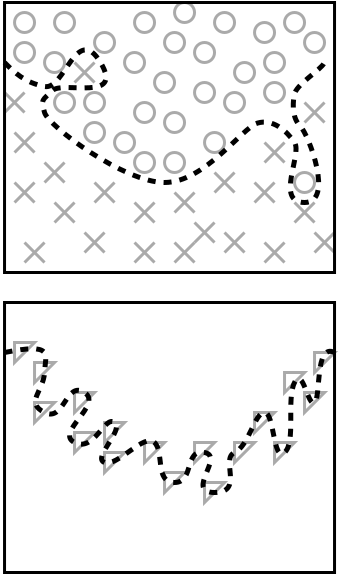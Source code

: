 <?xml version="1.0" encoding="UTF-8"?>
<dia:diagram xmlns:dia="http://www.lysator.liu.se/~alla/dia/">
  <dia:layer name="pontos" visible="true" connectable="true">
    <dia:object type="Standard - Ellipse" version="0" id="O0">
      <dia:attribute name="obj_pos">
        <dia:point val="39.5,8.5"/>
      </dia:attribute>
      <dia:attribute name="obj_bb">
        <dia:rectangle val="39.425,8.425;40.575,9.575"/>
      </dia:attribute>
      <dia:attribute name="elem_corner">
        <dia:point val="39.5,8.5"/>
      </dia:attribute>
      <dia:attribute name="elem_width">
        <dia:real val="1"/>
      </dia:attribute>
      <dia:attribute name="elem_height">
        <dia:real val="1"/>
      </dia:attribute>
      <dia:attribute name="border_width">
        <dia:real val="0.15"/>
      </dia:attribute>
      <dia:attribute name="border_color">
        <dia:color val="#aaaaaaff"/>
      </dia:attribute>
    </dia:object>
    <dia:object type="Standard - Ellipse" version="0" id="O1">
      <dia:attribute name="obj_pos">
        <dia:point val="45,9.5"/>
      </dia:attribute>
      <dia:attribute name="obj_bb">
        <dia:rectangle val="44.925,9.425;46.075,10.575"/>
      </dia:attribute>
      <dia:attribute name="elem_corner">
        <dia:point val="45,9.5"/>
      </dia:attribute>
      <dia:attribute name="elem_width">
        <dia:real val="1"/>
      </dia:attribute>
      <dia:attribute name="elem_height">
        <dia:real val="1"/>
      </dia:attribute>
      <dia:attribute name="border_width">
        <dia:real val="0.15"/>
      </dia:attribute>
      <dia:attribute name="border_color">
        <dia:color val="#aaaaaaff"/>
      </dia:attribute>
    </dia:object>
    <dia:object type="Standard - Ellipse" version="0" id="O2">
      <dia:attribute name="obj_pos">
        <dia:point val="39,10.5"/>
      </dia:attribute>
      <dia:attribute name="obj_bb">
        <dia:rectangle val="38.925,10.425;40.075,11.575"/>
      </dia:attribute>
      <dia:attribute name="elem_corner">
        <dia:point val="39,10.5"/>
      </dia:attribute>
      <dia:attribute name="elem_width">
        <dia:real val="1"/>
      </dia:attribute>
      <dia:attribute name="elem_height">
        <dia:real val="1"/>
      </dia:attribute>
      <dia:attribute name="border_width">
        <dia:real val="0.15"/>
      </dia:attribute>
      <dia:attribute name="border_color">
        <dia:color val="#aaaaaaff"/>
      </dia:attribute>
    </dia:object>
    <dia:object type="Standard - Ellipse" version="0" id="O3">
      <dia:attribute name="obj_pos">
        <dia:point val="37.5,8.5"/>
      </dia:attribute>
      <dia:attribute name="obj_bb">
        <dia:rectangle val="37.425,8.425;38.575,9.575"/>
      </dia:attribute>
      <dia:attribute name="elem_corner">
        <dia:point val="37.5,8.5"/>
      </dia:attribute>
      <dia:attribute name="elem_width">
        <dia:real val="1"/>
      </dia:attribute>
      <dia:attribute name="elem_height">
        <dia:real val="1"/>
      </dia:attribute>
      <dia:attribute name="border_width">
        <dia:real val="0.15"/>
      </dia:attribute>
      <dia:attribute name="border_color">
        <dia:color val="#aaaaaaff"/>
      </dia:attribute>
    </dia:object>
    <dia:object type="Standard - Ellipse" version="0" id="O4">
      <dia:attribute name="obj_pos">
        <dia:point val="44.5,11.5"/>
      </dia:attribute>
      <dia:attribute name="obj_bb">
        <dia:rectangle val="44.425,11.425;45.575,12.575"/>
      </dia:attribute>
      <dia:attribute name="elem_corner">
        <dia:point val="44.5,11.5"/>
      </dia:attribute>
      <dia:attribute name="elem_width">
        <dia:real val="1"/>
      </dia:attribute>
      <dia:attribute name="elem_height">
        <dia:real val="1"/>
      </dia:attribute>
      <dia:attribute name="border_width">
        <dia:real val="0.15"/>
      </dia:attribute>
      <dia:attribute name="border_color">
        <dia:color val="#aaaaaaff"/>
      </dia:attribute>
    </dia:object>
    <dia:object type="Standard - Ellipse" version="0" id="O5">
      <dia:attribute name="obj_pos">
        <dia:point val="42.5,14.5"/>
      </dia:attribute>
      <dia:attribute name="obj_bb">
        <dia:rectangle val="42.425,14.425;43.575,15.575"/>
      </dia:attribute>
      <dia:attribute name="elem_corner">
        <dia:point val="42.5,14.5"/>
      </dia:attribute>
      <dia:attribute name="elem_width">
        <dia:real val="1"/>
      </dia:attribute>
      <dia:attribute name="elem_height">
        <dia:real val="1"/>
      </dia:attribute>
      <dia:attribute name="border_width">
        <dia:real val="0.15"/>
      </dia:attribute>
      <dia:attribute name="border_color">
        <dia:color val="#aaaaaaff"/>
      </dia:attribute>
    </dia:object>
    <dia:object type="Standard - Ellipse" version="0" id="O6">
      <dia:attribute name="obj_pos">
        <dia:point val="41,14"/>
      </dia:attribute>
      <dia:attribute name="obj_bb">
        <dia:rectangle val="40.925,13.925;42.075,15.075"/>
      </dia:attribute>
      <dia:attribute name="elem_corner">
        <dia:point val="41,14"/>
      </dia:attribute>
      <dia:attribute name="elem_width">
        <dia:real val="1"/>
      </dia:attribute>
      <dia:attribute name="elem_height">
        <dia:real val="1"/>
      </dia:attribute>
      <dia:attribute name="border_width">
        <dia:real val="0.15"/>
      </dia:attribute>
      <dia:attribute name="border_color">
        <dia:color val="#aaaaaaff"/>
      </dia:attribute>
    </dia:object>
    <dia:object type="Standard - Ellipse" version="0" id="O7">
      <dia:attribute name="obj_pos">
        <dia:point val="43.5,13"/>
      </dia:attribute>
      <dia:attribute name="obj_bb">
        <dia:rectangle val="43.425,12.925;44.575,14.075"/>
      </dia:attribute>
      <dia:attribute name="elem_corner">
        <dia:point val="43.5,13"/>
      </dia:attribute>
      <dia:attribute name="elem_width">
        <dia:real val="1"/>
      </dia:attribute>
      <dia:attribute name="elem_height">
        <dia:real val="1"/>
      </dia:attribute>
      <dia:attribute name="border_width">
        <dia:real val="0.15"/>
      </dia:attribute>
      <dia:attribute name="border_color">
        <dia:color val="#aaaaaaff"/>
      </dia:attribute>
    </dia:object>
    <dia:object type="Standard - Ellipse" version="0" id="O8">
      <dia:attribute name="obj_pos">
        <dia:point val="41.5,9.5"/>
      </dia:attribute>
      <dia:attribute name="obj_bb">
        <dia:rectangle val="41.425,9.425;42.575,10.575"/>
      </dia:attribute>
      <dia:attribute name="elem_corner">
        <dia:point val="41.5,9.5"/>
      </dia:attribute>
      <dia:attribute name="elem_width">
        <dia:real val="1"/>
      </dia:attribute>
      <dia:attribute name="elem_height">
        <dia:real val="1"/>
      </dia:attribute>
      <dia:attribute name="border_width">
        <dia:real val="0.15"/>
      </dia:attribute>
      <dia:attribute name="border_color">
        <dia:color val="#aaaaaaff"/>
      </dia:attribute>
    </dia:object>
    <dia:object type="Standard - Ellipse" version="0" id="O9">
      <dia:attribute name="obj_pos">
        <dia:point val="39.5,12.5"/>
      </dia:attribute>
      <dia:attribute name="obj_bb">
        <dia:rectangle val="39.425,12.425;40.575,13.575"/>
      </dia:attribute>
      <dia:attribute name="elem_corner">
        <dia:point val="39.5,12.5"/>
      </dia:attribute>
      <dia:attribute name="elem_width">
        <dia:real val="1"/>
      </dia:attribute>
      <dia:attribute name="elem_height">
        <dia:real val="1"/>
      </dia:attribute>
      <dia:attribute name="border_width">
        <dia:real val="0.15"/>
      </dia:attribute>
      <dia:attribute name="border_color">
        <dia:color val="#aaaaaaff"/>
      </dia:attribute>
    </dia:object>
    <dia:object type="Standard - Ellipse" version="0" id="O10">
      <dia:attribute name="obj_pos">
        <dia:point val="37.5,10"/>
      </dia:attribute>
      <dia:attribute name="obj_bb">
        <dia:rectangle val="37.425,9.925;38.575,11.075"/>
      </dia:attribute>
      <dia:attribute name="elem_corner">
        <dia:point val="37.5,10"/>
      </dia:attribute>
      <dia:attribute name="elem_width">
        <dia:real val="1"/>
      </dia:attribute>
      <dia:attribute name="elem_height">
        <dia:real val="1"/>
      </dia:attribute>
      <dia:attribute name="border_width">
        <dia:real val="0.15"/>
      </dia:attribute>
      <dia:attribute name="border_color">
        <dia:color val="#aaaaaaff"/>
      </dia:attribute>
    </dia:object>
    <dia:object type="Standard - Ellipse" version="0" id="O11">
      <dia:attribute name="obj_pos">
        <dia:point val="43,10.5"/>
      </dia:attribute>
      <dia:attribute name="obj_bb">
        <dia:rectangle val="42.925,10.425;44.075,11.575"/>
      </dia:attribute>
      <dia:attribute name="elem_corner">
        <dia:point val="43,10.5"/>
      </dia:attribute>
      <dia:attribute name="elem_width">
        <dia:real val="1"/>
      </dia:attribute>
      <dia:attribute name="elem_height">
        <dia:real val="1"/>
      </dia:attribute>
      <dia:attribute name="border_width">
        <dia:real val="0.15"/>
      </dia:attribute>
      <dia:attribute name="border_color">
        <dia:color val="#aaaaaaff"/>
      </dia:attribute>
    </dia:object>
    <dia:object type="Standard - Ellipse" version="0" id="O12">
      <dia:attribute name="obj_pos">
        <dia:point val="41,12.5"/>
      </dia:attribute>
      <dia:attribute name="obj_bb">
        <dia:rectangle val="40.925,12.425;42.075,13.575"/>
      </dia:attribute>
      <dia:attribute name="elem_corner">
        <dia:point val="41,12.5"/>
      </dia:attribute>
      <dia:attribute name="elem_width">
        <dia:real val="1"/>
      </dia:attribute>
      <dia:attribute name="elem_height">
        <dia:real val="1"/>
      </dia:attribute>
      <dia:attribute name="border_width">
        <dia:real val="0.15"/>
      </dia:attribute>
      <dia:attribute name="border_color">
        <dia:color val="#aaaaaaff"/>
      </dia:attribute>
    </dia:object>
    <dia:object type="Standard - Ellipse" version="0" id="O13">
      <dia:attribute name="obj_pos">
        <dia:point val="45.5,8"/>
      </dia:attribute>
      <dia:attribute name="obj_bb">
        <dia:rectangle val="45.425,7.925;46.575,9.075"/>
      </dia:attribute>
      <dia:attribute name="elem_corner">
        <dia:point val="45.5,8"/>
      </dia:attribute>
      <dia:attribute name="elem_width">
        <dia:real val="1"/>
      </dia:attribute>
      <dia:attribute name="elem_height">
        <dia:real val="1"/>
      </dia:attribute>
      <dia:attribute name="border_width">
        <dia:real val="0.15"/>
      </dia:attribute>
      <dia:attribute name="border_color">
        <dia:color val="#aaaaaaff"/>
      </dia:attribute>
    </dia:object>
    <dia:object type="Standard - Ellipse" version="0" id="O14">
      <dia:attribute name="obj_pos">
        <dia:point val="46.5,10"/>
      </dia:attribute>
      <dia:attribute name="obj_bb">
        <dia:rectangle val="46.425,9.925;47.575,11.075"/>
      </dia:attribute>
      <dia:attribute name="elem_corner">
        <dia:point val="46.5,10"/>
      </dia:attribute>
      <dia:attribute name="elem_width">
        <dia:real val="1"/>
      </dia:attribute>
      <dia:attribute name="elem_height">
        <dia:real val="1"/>
      </dia:attribute>
      <dia:attribute name="border_width">
        <dia:real val="0.15"/>
      </dia:attribute>
      <dia:attribute name="border_color">
        <dia:color val="#aaaaaaff"/>
      </dia:attribute>
    </dia:object>
    <dia:object type="Standard - Ellipse" version="0" id="O15">
      <dia:attribute name="obj_pos">
        <dia:point val="48.5,11"/>
      </dia:attribute>
      <dia:attribute name="obj_bb">
        <dia:rectangle val="48.425,10.925;49.575,12.075"/>
      </dia:attribute>
      <dia:attribute name="elem_corner">
        <dia:point val="48.5,11"/>
      </dia:attribute>
      <dia:attribute name="elem_width">
        <dia:real val="1"/>
      </dia:attribute>
      <dia:attribute name="elem_height">
        <dia:real val="1"/>
      </dia:attribute>
      <dia:attribute name="border_width">
        <dia:real val="0.15"/>
      </dia:attribute>
      <dia:attribute name="border_color">
        <dia:color val="#aaaaaaff"/>
      </dia:attribute>
    </dia:object>
    <dia:object type="Standard - Ellipse" version="0" id="O16">
      <dia:attribute name="obj_pos">
        <dia:point val="46.5,12"/>
      </dia:attribute>
      <dia:attribute name="obj_bb">
        <dia:rectangle val="46.425,11.925;47.575,13.075"/>
      </dia:attribute>
      <dia:attribute name="elem_corner">
        <dia:point val="46.5,12"/>
      </dia:attribute>
      <dia:attribute name="elem_width">
        <dia:real val="1"/>
      </dia:attribute>
      <dia:attribute name="elem_height">
        <dia:real val="1"/>
      </dia:attribute>
      <dia:attribute name="border_width">
        <dia:real val="0.15"/>
      </dia:attribute>
      <dia:attribute name="border_color">
        <dia:color val="#aaaaaaff"/>
      </dia:attribute>
    </dia:object>
    <dia:object type="Standard - Ellipse" version="0" id="O17">
      <dia:attribute name="obj_pos">
        <dia:point val="49.5,9"/>
      </dia:attribute>
      <dia:attribute name="obj_bb">
        <dia:rectangle val="49.425,8.925;50.575,10.075"/>
      </dia:attribute>
      <dia:attribute name="elem_corner">
        <dia:point val="49.5,9"/>
      </dia:attribute>
      <dia:attribute name="elem_width">
        <dia:real val="1"/>
      </dia:attribute>
      <dia:attribute name="elem_height">
        <dia:real val="1"/>
      </dia:attribute>
      <dia:attribute name="border_width">
        <dia:real val="0.15"/>
      </dia:attribute>
      <dia:attribute name="border_color">
        <dia:color val="#aaaaaaff"/>
      </dia:attribute>
    </dia:object>
    <dia:object type="Standard - Ellipse" version="0" id="O18">
      <dia:attribute name="obj_pos">
        <dia:point val="51,8.5"/>
      </dia:attribute>
      <dia:attribute name="obj_bb">
        <dia:rectangle val="50.925,8.425;52.075,9.575"/>
      </dia:attribute>
      <dia:attribute name="elem_corner">
        <dia:point val="51,8.5"/>
      </dia:attribute>
      <dia:attribute name="elem_width">
        <dia:real val="1"/>
      </dia:attribute>
      <dia:attribute name="elem_height">
        <dia:real val="1"/>
      </dia:attribute>
      <dia:attribute name="border_width">
        <dia:real val="0.15"/>
      </dia:attribute>
      <dia:attribute name="border_color">
        <dia:color val="#aaaaaaff"/>
      </dia:attribute>
    </dia:object>
    <dia:object type="Standard - Ellipse" version="0" id="O19">
      <dia:attribute name="obj_pos">
        <dia:point val="43.5,15.5"/>
      </dia:attribute>
      <dia:attribute name="obj_bb">
        <dia:rectangle val="43.425,15.425;44.575,16.575"/>
      </dia:attribute>
      <dia:attribute name="elem_corner">
        <dia:point val="43.5,15.5"/>
      </dia:attribute>
      <dia:attribute name="elem_width">
        <dia:real val="1"/>
      </dia:attribute>
      <dia:attribute name="elem_height">
        <dia:real val="1"/>
      </dia:attribute>
      <dia:attribute name="border_width">
        <dia:real val="0.15"/>
      </dia:attribute>
      <dia:attribute name="border_color">
        <dia:color val="#aaaaaaff"/>
      </dia:attribute>
    </dia:object>
    <dia:object type="Standard - Ellipse" version="0" id="O20">
      <dia:attribute name="obj_pos">
        <dia:point val="52,9.5"/>
      </dia:attribute>
      <dia:attribute name="obj_bb">
        <dia:rectangle val="51.925,9.425;53.075,10.575"/>
      </dia:attribute>
      <dia:attribute name="elem_corner">
        <dia:point val="52,9.5"/>
      </dia:attribute>
      <dia:attribute name="elem_width">
        <dia:real val="1"/>
      </dia:attribute>
      <dia:attribute name="elem_height">
        <dia:real val="1"/>
      </dia:attribute>
      <dia:attribute name="border_width">
        <dia:real val="0.15"/>
      </dia:attribute>
      <dia:attribute name="border_color">
        <dia:color val="#aaaaaaff"/>
      </dia:attribute>
    </dia:object>
    <dia:object type="Standard - Ellipse" version="0" id="O21">
      <dia:attribute name="obj_pos">
        <dia:point val="45,13.5"/>
      </dia:attribute>
      <dia:attribute name="obj_bb">
        <dia:rectangle val="44.925,13.425;46.075,14.575"/>
      </dia:attribute>
      <dia:attribute name="elem_corner">
        <dia:point val="45,13.5"/>
      </dia:attribute>
      <dia:attribute name="elem_width">
        <dia:real val="1"/>
      </dia:attribute>
      <dia:attribute name="elem_height">
        <dia:real val="1"/>
      </dia:attribute>
      <dia:attribute name="border_width">
        <dia:real val="0.15"/>
      </dia:attribute>
      <dia:attribute name="border_color">
        <dia:color val="#aaaaaaff"/>
      </dia:attribute>
    </dia:object>
    <dia:object type="Standard - Ellipse" version="0" id="O22">
      <dia:attribute name="obj_pos">
        <dia:point val="47,14.5"/>
      </dia:attribute>
      <dia:attribute name="obj_bb">
        <dia:rectangle val="46.925,14.425;48.075,15.575"/>
      </dia:attribute>
      <dia:attribute name="elem_corner">
        <dia:point val="47,14.5"/>
      </dia:attribute>
      <dia:attribute name="elem_width">
        <dia:real val="1"/>
      </dia:attribute>
      <dia:attribute name="elem_height">
        <dia:real val="1"/>
      </dia:attribute>
      <dia:attribute name="border_width">
        <dia:real val="0.15"/>
      </dia:attribute>
      <dia:attribute name="border_color">
        <dia:color val="#aaaaaaff"/>
      </dia:attribute>
    </dia:object>
    <dia:object type="Standard - Ellipse" version="0" id="O23">
      <dia:attribute name="obj_pos">
        <dia:point val="45,15.5"/>
      </dia:attribute>
      <dia:attribute name="obj_bb">
        <dia:rectangle val="44.925,15.425;46.075,16.575"/>
      </dia:attribute>
      <dia:attribute name="elem_corner">
        <dia:point val="45,15.5"/>
      </dia:attribute>
      <dia:attribute name="elem_width">
        <dia:real val="1"/>
      </dia:attribute>
      <dia:attribute name="elem_height">
        <dia:real val="1"/>
      </dia:attribute>
      <dia:attribute name="border_width">
        <dia:real val="0.15"/>
      </dia:attribute>
      <dia:attribute name="border_color">
        <dia:color val="#aaaaaaff"/>
      </dia:attribute>
    </dia:object>
    <dia:object type="Standard - Ellipse" version="0" id="O24">
      <dia:attribute name="obj_pos">
        <dia:point val="48,12.5"/>
      </dia:attribute>
      <dia:attribute name="obj_bb">
        <dia:rectangle val="47.925,12.425;49.075,13.575"/>
      </dia:attribute>
      <dia:attribute name="elem_corner">
        <dia:point val="48,12.5"/>
      </dia:attribute>
      <dia:attribute name="elem_width">
        <dia:real val="1"/>
      </dia:attribute>
      <dia:attribute name="elem_height">
        <dia:real val="1"/>
      </dia:attribute>
      <dia:attribute name="border_width">
        <dia:real val="0.15"/>
      </dia:attribute>
      <dia:attribute name="border_color">
        <dia:color val="#aaaaaaff"/>
      </dia:attribute>
    </dia:object>
    <dia:object type="Standard - Ellipse" version="0" id="O25">
      <dia:attribute name="obj_pos">
        <dia:point val="50,10.5"/>
      </dia:attribute>
      <dia:attribute name="obj_bb">
        <dia:rectangle val="49.925,10.425;51.075,11.575"/>
      </dia:attribute>
      <dia:attribute name="elem_corner">
        <dia:point val="50,10.5"/>
      </dia:attribute>
      <dia:attribute name="elem_width">
        <dia:real val="1"/>
      </dia:attribute>
      <dia:attribute name="elem_height">
        <dia:real val="1"/>
      </dia:attribute>
      <dia:attribute name="border_width">
        <dia:real val="0.15"/>
      </dia:attribute>
      <dia:attribute name="border_color">
        <dia:color val="#aaaaaaff"/>
      </dia:attribute>
    </dia:object>
    <dia:object type="Standard - Ellipse" version="0" id="O26">
      <dia:attribute name="obj_pos">
        <dia:point val="50,12"/>
      </dia:attribute>
      <dia:attribute name="obj_bb">
        <dia:rectangle val="49.925,11.925;51.075,13.075"/>
      </dia:attribute>
      <dia:attribute name="elem_corner">
        <dia:point val="50,12"/>
      </dia:attribute>
      <dia:attribute name="elem_width">
        <dia:real val="1"/>
      </dia:attribute>
      <dia:attribute name="elem_height">
        <dia:real val="1"/>
      </dia:attribute>
      <dia:attribute name="border_width">
        <dia:real val="0.15"/>
      </dia:attribute>
      <dia:attribute name="border_color">
        <dia:color val="#aaaaaaff"/>
      </dia:attribute>
    </dia:object>
    <dia:object type="Standard - Ellipse" version="0" id="O27">
      <dia:attribute name="obj_pos">
        <dia:point val="43.5,8.5"/>
      </dia:attribute>
      <dia:attribute name="obj_bb">
        <dia:rectangle val="43.425,8.425;44.575,9.575"/>
      </dia:attribute>
      <dia:attribute name="elem_corner">
        <dia:point val="43.5,8.5"/>
      </dia:attribute>
      <dia:attribute name="elem_width">
        <dia:real val="1"/>
      </dia:attribute>
      <dia:attribute name="elem_height">
        <dia:real val="1"/>
      </dia:attribute>
      <dia:attribute name="border_width">
        <dia:real val="0.15"/>
      </dia:attribute>
      <dia:attribute name="border_color">
        <dia:color val="#aaaaaaff"/>
      </dia:attribute>
    </dia:object>
    <dia:object type="Standard - Ellipse" version="0" id="O28">
      <dia:attribute name="obj_pos">
        <dia:point val="47.5,8.5"/>
      </dia:attribute>
      <dia:attribute name="obj_bb">
        <dia:rectangle val="47.425,8.425;48.575,9.575"/>
      </dia:attribute>
      <dia:attribute name="elem_corner">
        <dia:point val="47.5,8.5"/>
      </dia:attribute>
      <dia:attribute name="elem_width">
        <dia:real val="1"/>
      </dia:attribute>
      <dia:attribute name="elem_height">
        <dia:real val="1"/>
      </dia:attribute>
      <dia:attribute name="border_width">
        <dia:real val="0.15"/>
      </dia:attribute>
      <dia:attribute name="border_color">
        <dia:color val="#aaaaaaff"/>
      </dia:attribute>
    </dia:object>
    <dia:group>
      <dia:attribute name="meta">
        <dia:composite type="dict"/>
      </dia:attribute>
      <dia:attribute name="matrix"/>
      <dia:object type="Standard - Line" version="0" id="O29">
        <dia:attribute name="obj_pos">
          <dia:point val="39,16"/>
        </dia:attribute>
        <dia:attribute name="obj_bb">
          <dia:rectangle val="38.894,15.894;40.106,17.106"/>
        </dia:attribute>
        <dia:attribute name="conn_endpoints">
          <dia:point val="39,16"/>
          <dia:point val="40,17"/>
        </dia:attribute>
        <dia:attribute name="numcp">
          <dia:int val="1"/>
        </dia:attribute>
        <dia:attribute name="line_color">
          <dia:color val="#aaaaaaff"/>
        </dia:attribute>
        <dia:attribute name="line_width">
          <dia:real val="0.15"/>
        </dia:attribute>
      </dia:object>
      <dia:object type="Standard - Line" version="0" id="O30">
        <dia:attribute name="obj_pos">
          <dia:point val="40,16"/>
        </dia:attribute>
        <dia:attribute name="obj_bb">
          <dia:rectangle val="38.894,15.894;40.106,17.106"/>
        </dia:attribute>
        <dia:attribute name="conn_endpoints">
          <dia:point val="40,16"/>
          <dia:point val="39,17"/>
        </dia:attribute>
        <dia:attribute name="numcp">
          <dia:int val="1"/>
        </dia:attribute>
        <dia:attribute name="line_color">
          <dia:color val="#aaaaaaff"/>
        </dia:attribute>
        <dia:attribute name="line_width">
          <dia:real val="0.15"/>
        </dia:attribute>
      </dia:object>
    </dia:group>
    <dia:group>
      <dia:attribute name="meta">
        <dia:composite type="dict"/>
      </dia:attribute>
      <dia:attribute name="matrix"/>
      <dia:object type="Standard - Line" version="0" id="O31">
        <dia:attribute name="obj_pos">
          <dia:point val="41,19.5"/>
        </dia:attribute>
        <dia:attribute name="obj_bb">
          <dia:rectangle val="40.894,19.394;42.106,20.606"/>
        </dia:attribute>
        <dia:attribute name="conn_endpoints">
          <dia:point val="41,19.5"/>
          <dia:point val="42,20.5"/>
        </dia:attribute>
        <dia:attribute name="numcp">
          <dia:int val="1"/>
        </dia:attribute>
        <dia:attribute name="line_color">
          <dia:color val="#aaaaaaff"/>
        </dia:attribute>
        <dia:attribute name="line_width">
          <dia:real val="0.15"/>
        </dia:attribute>
      </dia:object>
      <dia:object type="Standard - Line" version="0" id="O32">
        <dia:attribute name="obj_pos">
          <dia:point val="42,19.5"/>
        </dia:attribute>
        <dia:attribute name="obj_bb">
          <dia:rectangle val="40.894,19.394;42.106,20.606"/>
        </dia:attribute>
        <dia:attribute name="conn_endpoints">
          <dia:point val="42,19.5"/>
          <dia:point val="41,20.5"/>
        </dia:attribute>
        <dia:attribute name="numcp">
          <dia:int val="1"/>
        </dia:attribute>
        <dia:attribute name="line_color">
          <dia:color val="#aaaaaaff"/>
        </dia:attribute>
        <dia:attribute name="line_width">
          <dia:real val="0.15"/>
        </dia:attribute>
      </dia:object>
    </dia:group>
    <dia:group>
      <dia:attribute name="meta">
        <dia:composite type="dict"/>
      </dia:attribute>
      <dia:attribute name="matrix"/>
      <dia:object type="Standard - Line" version="0" id="O33">
        <dia:attribute name="obj_pos">
          <dia:point val="37.5,17"/>
        </dia:attribute>
        <dia:attribute name="obj_bb">
          <dia:rectangle val="37.394,16.894;38.606,18.106"/>
        </dia:attribute>
        <dia:attribute name="conn_endpoints">
          <dia:point val="37.5,17"/>
          <dia:point val="38.5,18"/>
        </dia:attribute>
        <dia:attribute name="numcp">
          <dia:int val="1"/>
        </dia:attribute>
        <dia:attribute name="line_color">
          <dia:color val="#aaaaaaff"/>
        </dia:attribute>
        <dia:attribute name="line_width">
          <dia:real val="0.15"/>
        </dia:attribute>
      </dia:object>
      <dia:object type="Standard - Line" version="0" id="O34">
        <dia:attribute name="obj_pos">
          <dia:point val="38.5,17"/>
        </dia:attribute>
        <dia:attribute name="obj_bb">
          <dia:rectangle val="37.394,16.894;38.606,18.106"/>
        </dia:attribute>
        <dia:attribute name="conn_endpoints">
          <dia:point val="38.5,17"/>
          <dia:point val="37.5,18"/>
        </dia:attribute>
        <dia:attribute name="numcp">
          <dia:int val="1"/>
        </dia:attribute>
        <dia:attribute name="line_color">
          <dia:color val="#aaaaaaff"/>
        </dia:attribute>
        <dia:attribute name="line_width">
          <dia:real val="0.15"/>
        </dia:attribute>
      </dia:object>
    </dia:group>
    <dia:group>
      <dia:attribute name="meta">
        <dia:composite type="dict"/>
      </dia:attribute>
      <dia:attribute name="matrix"/>
      <dia:object type="Standard - Line" version="0" id="O35">
        <dia:attribute name="obj_pos">
          <dia:point val="43.5,18"/>
        </dia:attribute>
        <dia:attribute name="obj_bb">
          <dia:rectangle val="43.394,17.894;44.606,19.106"/>
        </dia:attribute>
        <dia:attribute name="conn_endpoints">
          <dia:point val="43.5,18"/>
          <dia:point val="44.5,19"/>
        </dia:attribute>
        <dia:attribute name="numcp">
          <dia:int val="1"/>
        </dia:attribute>
        <dia:attribute name="line_color">
          <dia:color val="#aaaaaaff"/>
        </dia:attribute>
        <dia:attribute name="line_width">
          <dia:real val="0.15"/>
        </dia:attribute>
      </dia:object>
      <dia:object type="Standard - Line" version="0" id="O36">
        <dia:attribute name="obj_pos">
          <dia:point val="44.5,18"/>
        </dia:attribute>
        <dia:attribute name="obj_bb">
          <dia:rectangle val="43.394,17.894;44.606,19.106"/>
        </dia:attribute>
        <dia:attribute name="conn_endpoints">
          <dia:point val="44.5,18"/>
          <dia:point val="43.5,19"/>
        </dia:attribute>
        <dia:attribute name="numcp">
          <dia:int val="1"/>
        </dia:attribute>
        <dia:attribute name="line_color">
          <dia:color val="#aaaaaaff"/>
        </dia:attribute>
        <dia:attribute name="line_width">
          <dia:real val="0.15"/>
        </dia:attribute>
      </dia:object>
    </dia:group>
    <dia:group>
      <dia:attribute name="meta">
        <dia:composite type="dict"/>
      </dia:attribute>
      <dia:attribute name="matrix"/>
      <dia:object type="Standard - Line" version="0" id="O37">
        <dia:attribute name="obj_pos">
          <dia:point val="52,13"/>
        </dia:attribute>
        <dia:attribute name="obj_bb">
          <dia:rectangle val="51.894,12.894;53.106,14.106"/>
        </dia:attribute>
        <dia:attribute name="conn_endpoints">
          <dia:point val="52,13"/>
          <dia:point val="53,14"/>
        </dia:attribute>
        <dia:attribute name="numcp">
          <dia:int val="1"/>
        </dia:attribute>
        <dia:attribute name="line_color">
          <dia:color val="#aaaaaaff"/>
        </dia:attribute>
        <dia:attribute name="line_width">
          <dia:real val="0.15"/>
        </dia:attribute>
      </dia:object>
      <dia:object type="Standard - Line" version="0" id="O38">
        <dia:attribute name="obj_pos">
          <dia:point val="53,13"/>
        </dia:attribute>
        <dia:attribute name="obj_bb">
          <dia:rectangle val="51.894,12.894;53.106,14.106"/>
        </dia:attribute>
        <dia:attribute name="conn_endpoints">
          <dia:point val="53,13"/>
          <dia:point val="52,14"/>
        </dia:attribute>
        <dia:attribute name="numcp">
          <dia:int val="1"/>
        </dia:attribute>
        <dia:attribute name="line_color">
          <dia:color val="#aaaaaaff"/>
        </dia:attribute>
        <dia:attribute name="line_width">
          <dia:real val="0.15"/>
        </dia:attribute>
      </dia:object>
    </dia:group>
    <dia:group>
      <dia:attribute name="meta">
        <dia:composite type="dict"/>
      </dia:attribute>
      <dia:attribute name="matrix"/>
      <dia:object type="Standard - Line" version="0" id="O39">
        <dia:attribute name="obj_pos">
          <dia:point val="41.5,17"/>
        </dia:attribute>
        <dia:attribute name="obj_bb">
          <dia:rectangle val="41.394,16.894;42.606,18.106"/>
        </dia:attribute>
        <dia:attribute name="conn_endpoints">
          <dia:point val="41.5,17"/>
          <dia:point val="42.5,18"/>
        </dia:attribute>
        <dia:attribute name="numcp">
          <dia:int val="1"/>
        </dia:attribute>
        <dia:attribute name="line_color">
          <dia:color val="#aaaaaaff"/>
        </dia:attribute>
        <dia:attribute name="line_width">
          <dia:real val="0.15"/>
        </dia:attribute>
      </dia:object>
      <dia:object type="Standard - Line" version="0" id="O40">
        <dia:attribute name="obj_pos">
          <dia:point val="42.5,17"/>
        </dia:attribute>
        <dia:attribute name="obj_bb">
          <dia:rectangle val="41.394,16.894;42.606,18.106"/>
        </dia:attribute>
        <dia:attribute name="conn_endpoints">
          <dia:point val="42.5,17"/>
          <dia:point val="41.5,18"/>
        </dia:attribute>
        <dia:attribute name="numcp">
          <dia:int val="1"/>
        </dia:attribute>
        <dia:attribute name="line_color">
          <dia:color val="#aaaaaaff"/>
        </dia:attribute>
        <dia:attribute name="line_width">
          <dia:real val="0.15"/>
        </dia:attribute>
      </dia:object>
    </dia:group>
    <dia:group>
      <dia:attribute name="meta">
        <dia:composite type="dict"/>
      </dia:attribute>
      <dia:attribute name="matrix"/>
      <dia:object type="Standard - Line" version="0" id="O41">
        <dia:attribute name="obj_pos">
          <dia:point val="47.5,16.5"/>
        </dia:attribute>
        <dia:attribute name="obj_bb">
          <dia:rectangle val="47.394,16.394;48.606,17.606"/>
        </dia:attribute>
        <dia:attribute name="conn_endpoints">
          <dia:point val="47.5,16.5"/>
          <dia:point val="48.5,17.5"/>
        </dia:attribute>
        <dia:attribute name="numcp">
          <dia:int val="1"/>
        </dia:attribute>
        <dia:attribute name="line_color">
          <dia:color val="#aaaaaaff"/>
        </dia:attribute>
        <dia:attribute name="line_width">
          <dia:real val="0.15"/>
        </dia:attribute>
      </dia:object>
      <dia:object type="Standard - Line" version="0" id="O42">
        <dia:attribute name="obj_pos">
          <dia:point val="48.5,16.5"/>
        </dia:attribute>
        <dia:attribute name="obj_bb">
          <dia:rectangle val="47.394,16.394;48.606,17.606"/>
        </dia:attribute>
        <dia:attribute name="conn_endpoints">
          <dia:point val="48.5,16.5"/>
          <dia:point val="47.5,17.5"/>
        </dia:attribute>
        <dia:attribute name="numcp">
          <dia:int val="1"/>
        </dia:attribute>
        <dia:attribute name="line_color">
          <dia:color val="#aaaaaaff"/>
        </dia:attribute>
        <dia:attribute name="line_width">
          <dia:real val="0.15"/>
        </dia:attribute>
      </dia:object>
    </dia:group>
    <dia:group>
      <dia:attribute name="meta">
        <dia:composite type="dict"/>
      </dia:attribute>
      <dia:attribute name="matrix"/>
      <dia:object type="Standard - Line" version="0" id="O43">
        <dia:attribute name="obj_pos">
          <dia:point val="49.5,17"/>
        </dia:attribute>
        <dia:attribute name="obj_bb">
          <dia:rectangle val="49.394,16.894;50.606,18.106"/>
        </dia:attribute>
        <dia:attribute name="conn_endpoints">
          <dia:point val="49.5,17"/>
          <dia:point val="50.5,18"/>
        </dia:attribute>
        <dia:attribute name="numcp">
          <dia:int val="1"/>
        </dia:attribute>
        <dia:attribute name="line_color">
          <dia:color val="#aaaaaaff"/>
        </dia:attribute>
        <dia:attribute name="line_width">
          <dia:real val="0.15"/>
        </dia:attribute>
      </dia:object>
      <dia:object type="Standard - Line" version="0" id="O44">
        <dia:attribute name="obj_pos">
          <dia:point val="50.5,17"/>
        </dia:attribute>
        <dia:attribute name="obj_bb">
          <dia:rectangle val="49.394,16.894;50.606,18.106"/>
        </dia:attribute>
        <dia:attribute name="conn_endpoints">
          <dia:point val="50.5,17"/>
          <dia:point val="49.5,18"/>
        </dia:attribute>
        <dia:attribute name="numcp">
          <dia:int val="1"/>
        </dia:attribute>
        <dia:attribute name="line_color">
          <dia:color val="#aaaaaaff"/>
        </dia:attribute>
        <dia:attribute name="line_width">
          <dia:real val="0.15"/>
        </dia:attribute>
      </dia:object>
    </dia:group>
    <dia:group>
      <dia:attribute name="meta">
        <dia:composite type="dict"/>
      </dia:attribute>
      <dia:attribute name="matrix"/>
      <dia:object type="Standard - Line" version="0" id="O45">
        <dia:attribute name="obj_pos">
          <dia:point val="46.5,19"/>
        </dia:attribute>
        <dia:attribute name="obj_bb">
          <dia:rectangle val="46.394,18.894;47.606,20.106"/>
        </dia:attribute>
        <dia:attribute name="conn_endpoints">
          <dia:point val="46.5,19"/>
          <dia:point val="47.5,20"/>
        </dia:attribute>
        <dia:attribute name="numcp">
          <dia:int val="1"/>
        </dia:attribute>
        <dia:attribute name="line_color">
          <dia:color val="#aaaaaaff"/>
        </dia:attribute>
        <dia:attribute name="line_width">
          <dia:real val="0.15"/>
        </dia:attribute>
      </dia:object>
      <dia:object type="Standard - Line" version="0" id="O46">
        <dia:attribute name="obj_pos">
          <dia:point val="47.5,19"/>
        </dia:attribute>
        <dia:attribute name="obj_bb">
          <dia:rectangle val="46.394,18.894;47.606,20.106"/>
        </dia:attribute>
        <dia:attribute name="conn_endpoints">
          <dia:point val="47.5,19"/>
          <dia:point val="46.5,20"/>
        </dia:attribute>
        <dia:attribute name="numcp">
          <dia:int val="1"/>
        </dia:attribute>
        <dia:attribute name="line_color">
          <dia:color val="#aaaaaaff"/>
        </dia:attribute>
        <dia:attribute name="line_width">
          <dia:real val="0.15"/>
        </dia:attribute>
      </dia:object>
    </dia:group>
    <dia:group>
      <dia:attribute name="meta">
        <dia:composite type="dict"/>
      </dia:attribute>
      <dia:attribute name="matrix"/>
      <dia:object type="Standard - Line" version="0" id="O47">
        <dia:attribute name="obj_pos">
          <dia:point val="50,15"/>
        </dia:attribute>
        <dia:attribute name="obj_bb">
          <dia:rectangle val="49.894,14.894;51.106,16.106"/>
        </dia:attribute>
        <dia:attribute name="conn_endpoints">
          <dia:point val="50,15"/>
          <dia:point val="51,16"/>
        </dia:attribute>
        <dia:attribute name="numcp">
          <dia:int val="1"/>
        </dia:attribute>
        <dia:attribute name="line_color">
          <dia:color val="#aaaaaaff"/>
        </dia:attribute>
        <dia:attribute name="line_width">
          <dia:real val="0.15"/>
        </dia:attribute>
      </dia:object>
      <dia:object type="Standard - Line" version="0" id="O48">
        <dia:attribute name="obj_pos">
          <dia:point val="51,15"/>
        </dia:attribute>
        <dia:attribute name="obj_bb">
          <dia:rectangle val="49.894,14.894;51.106,16.106"/>
        </dia:attribute>
        <dia:attribute name="conn_endpoints">
          <dia:point val="51,15"/>
          <dia:point val="50,16"/>
        </dia:attribute>
        <dia:attribute name="numcp">
          <dia:int val="1"/>
        </dia:attribute>
        <dia:attribute name="line_color">
          <dia:color val="#aaaaaaff"/>
        </dia:attribute>
        <dia:attribute name="line_width">
          <dia:real val="0.15"/>
        </dia:attribute>
      </dia:object>
    </dia:group>
    <dia:group>
      <dia:attribute name="meta">
        <dia:composite type="dict"/>
      </dia:attribute>
      <dia:attribute name="matrix"/>
      <dia:object type="Standard - Line" version="0" id="O49">
        <dia:attribute name="obj_pos">
          <dia:point val="51.5,18"/>
        </dia:attribute>
        <dia:attribute name="obj_bb">
          <dia:rectangle val="51.394,17.894;52.606,19.106"/>
        </dia:attribute>
        <dia:attribute name="conn_endpoints">
          <dia:point val="51.5,18"/>
          <dia:point val="52.5,19"/>
        </dia:attribute>
        <dia:attribute name="numcp">
          <dia:int val="1"/>
        </dia:attribute>
        <dia:attribute name="line_color">
          <dia:color val="#aaaaaaff"/>
        </dia:attribute>
        <dia:attribute name="line_width">
          <dia:real val="0.15"/>
        </dia:attribute>
      </dia:object>
      <dia:object type="Standard - Line" version="0" id="O50">
        <dia:attribute name="obj_pos">
          <dia:point val="52.5,18"/>
        </dia:attribute>
        <dia:attribute name="obj_bb">
          <dia:rectangle val="51.394,17.894;52.606,19.106"/>
        </dia:attribute>
        <dia:attribute name="conn_endpoints">
          <dia:point val="52.5,18"/>
          <dia:point val="51.5,19"/>
        </dia:attribute>
        <dia:attribute name="numcp">
          <dia:int val="1"/>
        </dia:attribute>
        <dia:attribute name="line_color">
          <dia:color val="#aaaaaaff"/>
        </dia:attribute>
        <dia:attribute name="line_width">
          <dia:real val="0.15"/>
        </dia:attribute>
      </dia:object>
    </dia:group>
    <dia:group>
      <dia:attribute name="meta">
        <dia:composite type="dict"/>
      </dia:attribute>
      <dia:attribute name="matrix"/>
      <dia:object type="Standard - Line" version="0" id="O51">
        <dia:attribute name="obj_pos">
          <dia:point val="37,12.5"/>
        </dia:attribute>
        <dia:attribute name="obj_bb">
          <dia:rectangle val="36.894,12.394;38.106,13.606"/>
        </dia:attribute>
        <dia:attribute name="conn_endpoints">
          <dia:point val="37,12.5"/>
          <dia:point val="38,13.5"/>
        </dia:attribute>
        <dia:attribute name="numcp">
          <dia:int val="1"/>
        </dia:attribute>
        <dia:attribute name="line_color">
          <dia:color val="#aaaaaaff"/>
        </dia:attribute>
        <dia:attribute name="line_width">
          <dia:real val="0.15"/>
        </dia:attribute>
      </dia:object>
      <dia:object type="Standard - Line" version="0" id="O52">
        <dia:attribute name="obj_pos">
          <dia:point val="38,12.5"/>
        </dia:attribute>
        <dia:attribute name="obj_bb">
          <dia:rectangle val="36.894,12.394;38.106,13.606"/>
        </dia:attribute>
        <dia:attribute name="conn_endpoints">
          <dia:point val="38,12.5"/>
          <dia:point val="37,13.5"/>
        </dia:attribute>
        <dia:attribute name="numcp">
          <dia:int val="1"/>
        </dia:attribute>
        <dia:attribute name="line_color">
          <dia:color val="#aaaaaaff"/>
        </dia:attribute>
        <dia:attribute name="line_width">
          <dia:real val="0.15"/>
        </dia:attribute>
      </dia:object>
    </dia:group>
    <dia:group>
      <dia:attribute name="meta">
        <dia:composite type="dict"/>
      </dia:attribute>
      <dia:attribute name="matrix"/>
      <dia:object type="Standard - Line" version="0" id="O53">
        <dia:attribute name="obj_pos">
          <dia:point val="37.5,14.5"/>
        </dia:attribute>
        <dia:attribute name="obj_bb">
          <dia:rectangle val="37.394,14.394;38.606,15.606"/>
        </dia:attribute>
        <dia:attribute name="conn_endpoints">
          <dia:point val="37.5,14.5"/>
          <dia:point val="38.5,15.5"/>
        </dia:attribute>
        <dia:attribute name="numcp">
          <dia:int val="1"/>
        </dia:attribute>
        <dia:attribute name="line_color">
          <dia:color val="#aaaaaaff"/>
        </dia:attribute>
        <dia:attribute name="line_width">
          <dia:real val="0.15"/>
        </dia:attribute>
      </dia:object>
      <dia:object type="Standard - Line" version="0" id="O54">
        <dia:attribute name="obj_pos">
          <dia:point val="38.5,14.5"/>
        </dia:attribute>
        <dia:attribute name="obj_bb">
          <dia:rectangle val="37.394,14.394;38.606,15.606"/>
        </dia:attribute>
        <dia:attribute name="conn_endpoints">
          <dia:point val="38.5,14.5"/>
          <dia:point val="37.5,15.5"/>
        </dia:attribute>
        <dia:attribute name="numcp">
          <dia:int val="1"/>
        </dia:attribute>
        <dia:attribute name="line_color">
          <dia:color val="#aaaaaaff"/>
        </dia:attribute>
        <dia:attribute name="line_width">
          <dia:real val="0.15"/>
        </dia:attribute>
      </dia:object>
    </dia:group>
    <dia:group>
      <dia:attribute name="meta">
        <dia:composite type="dict"/>
      </dia:attribute>
      <dia:attribute name="matrix"/>
      <dia:object type="Standard - Line" version="0" id="O55">
        <dia:attribute name="obj_pos">
          <dia:point val="39.5,18"/>
        </dia:attribute>
        <dia:attribute name="obj_bb">
          <dia:rectangle val="39.394,17.894;40.606,19.106"/>
        </dia:attribute>
        <dia:attribute name="conn_endpoints">
          <dia:point val="39.5,18"/>
          <dia:point val="40.5,19"/>
        </dia:attribute>
        <dia:attribute name="numcp">
          <dia:int val="1"/>
        </dia:attribute>
        <dia:attribute name="line_color">
          <dia:color val="#aaaaaaff"/>
        </dia:attribute>
        <dia:attribute name="line_width">
          <dia:real val="0.15"/>
        </dia:attribute>
      </dia:object>
      <dia:object type="Standard - Line" version="0" id="O56">
        <dia:attribute name="obj_pos">
          <dia:point val="40.5,18"/>
        </dia:attribute>
        <dia:attribute name="obj_bb">
          <dia:rectangle val="39.394,17.894;40.606,19.106"/>
        </dia:attribute>
        <dia:attribute name="conn_endpoints">
          <dia:point val="40.5,18"/>
          <dia:point val="39.5,19"/>
        </dia:attribute>
        <dia:attribute name="numcp">
          <dia:int val="1"/>
        </dia:attribute>
        <dia:attribute name="line_color">
          <dia:color val="#aaaaaaff"/>
        </dia:attribute>
        <dia:attribute name="line_width">
          <dia:real val="0.15"/>
        </dia:attribute>
      </dia:object>
    </dia:group>
    <dia:group>
      <dia:attribute name="meta">
        <dia:composite type="dict"/>
      </dia:attribute>
      <dia:attribute name="matrix"/>
      <dia:object type="Standard - Line" version="0" id="O57">
        <dia:attribute name="obj_pos">
          <dia:point val="48,19.5"/>
        </dia:attribute>
        <dia:attribute name="obj_bb">
          <dia:rectangle val="47.894,19.394;49.106,20.606"/>
        </dia:attribute>
        <dia:attribute name="conn_endpoints">
          <dia:point val="48,19.5"/>
          <dia:point val="49,20.5"/>
        </dia:attribute>
        <dia:attribute name="numcp">
          <dia:int val="1"/>
        </dia:attribute>
        <dia:attribute name="line_color">
          <dia:color val="#aaaaaaff"/>
        </dia:attribute>
        <dia:attribute name="line_width">
          <dia:real val="0.15"/>
        </dia:attribute>
      </dia:object>
      <dia:object type="Standard - Line" version="0" id="O58">
        <dia:attribute name="obj_pos">
          <dia:point val="49,19.5"/>
        </dia:attribute>
        <dia:attribute name="obj_bb">
          <dia:rectangle val="47.894,19.394;49.106,20.606"/>
        </dia:attribute>
        <dia:attribute name="conn_endpoints">
          <dia:point val="49,19.5"/>
          <dia:point val="48,20.5"/>
        </dia:attribute>
        <dia:attribute name="numcp">
          <dia:int val="1"/>
        </dia:attribute>
        <dia:attribute name="line_color">
          <dia:color val="#aaaaaaff"/>
        </dia:attribute>
        <dia:attribute name="line_width">
          <dia:real val="0.15"/>
        </dia:attribute>
      </dia:object>
    </dia:group>
    <dia:group>
      <dia:attribute name="meta">
        <dia:composite type="dict"/>
      </dia:attribute>
      <dia:attribute name="matrix"/>
      <dia:object type="Standard - Line" version="0" id="O59">
        <dia:attribute name="obj_pos">
          <dia:point val="50,20"/>
        </dia:attribute>
        <dia:attribute name="obj_bb">
          <dia:rectangle val="49.894,19.894;51.106,21.106"/>
        </dia:attribute>
        <dia:attribute name="conn_endpoints">
          <dia:point val="50,20"/>
          <dia:point val="51,21"/>
        </dia:attribute>
        <dia:attribute name="numcp">
          <dia:int val="1"/>
        </dia:attribute>
        <dia:attribute name="line_color">
          <dia:color val="#aaaaaaff"/>
        </dia:attribute>
        <dia:attribute name="line_width">
          <dia:real val="0.15"/>
        </dia:attribute>
      </dia:object>
      <dia:object type="Standard - Line" version="0" id="O60">
        <dia:attribute name="obj_pos">
          <dia:point val="51,20"/>
        </dia:attribute>
        <dia:attribute name="obj_bb">
          <dia:rectangle val="49.894,19.894;51.106,21.106"/>
        </dia:attribute>
        <dia:attribute name="conn_endpoints">
          <dia:point val="51,20"/>
          <dia:point val="50,21"/>
        </dia:attribute>
        <dia:attribute name="numcp">
          <dia:int val="1"/>
        </dia:attribute>
        <dia:attribute name="line_color">
          <dia:color val="#aaaaaaff"/>
        </dia:attribute>
        <dia:attribute name="line_width">
          <dia:real val="0.15"/>
        </dia:attribute>
      </dia:object>
    </dia:group>
    <dia:group>
      <dia:attribute name="meta">
        <dia:composite type="dict"/>
      </dia:attribute>
      <dia:attribute name="matrix"/>
      <dia:object type="Standard - Line" version="0" id="O61">
        <dia:attribute name="obj_pos">
          <dia:point val="45.5,17.5"/>
        </dia:attribute>
        <dia:attribute name="obj_bb">
          <dia:rectangle val="45.394,17.394;46.606,18.606"/>
        </dia:attribute>
        <dia:attribute name="conn_endpoints">
          <dia:point val="45.5,17.5"/>
          <dia:point val="46.5,18.5"/>
        </dia:attribute>
        <dia:attribute name="numcp">
          <dia:int val="1"/>
        </dia:attribute>
        <dia:attribute name="line_color">
          <dia:color val="#aaaaaaff"/>
        </dia:attribute>
        <dia:attribute name="line_width">
          <dia:real val="0.15"/>
        </dia:attribute>
      </dia:object>
      <dia:object type="Standard - Line" version="0" id="O62">
        <dia:attribute name="obj_pos">
          <dia:point val="46.5,17.5"/>
        </dia:attribute>
        <dia:attribute name="obj_bb">
          <dia:rectangle val="45.394,17.394;46.606,18.606"/>
        </dia:attribute>
        <dia:attribute name="conn_endpoints">
          <dia:point val="46.5,17.5"/>
          <dia:point val="45.5,18.5"/>
        </dia:attribute>
        <dia:attribute name="numcp">
          <dia:int val="1"/>
        </dia:attribute>
        <dia:attribute name="line_color">
          <dia:color val="#aaaaaaff"/>
        </dia:attribute>
        <dia:attribute name="line_width">
          <dia:real val="0.15"/>
        </dia:attribute>
      </dia:object>
    </dia:group>
    <dia:group>
      <dia:attribute name="meta">
        <dia:composite type="dict"/>
      </dia:attribute>
      <dia:attribute name="matrix"/>
      <dia:object type="Standard - Line" version="0" id="O63">
        <dia:attribute name="obj_pos">
          <dia:point val="43.5,20"/>
        </dia:attribute>
        <dia:attribute name="obj_bb">
          <dia:rectangle val="43.394,19.894;44.606,21.106"/>
        </dia:attribute>
        <dia:attribute name="conn_endpoints">
          <dia:point val="43.5,20"/>
          <dia:point val="44.5,21"/>
        </dia:attribute>
        <dia:attribute name="numcp">
          <dia:int val="1"/>
        </dia:attribute>
        <dia:attribute name="line_color">
          <dia:color val="#aaaaaaff"/>
        </dia:attribute>
        <dia:attribute name="line_width">
          <dia:real val="0.15"/>
        </dia:attribute>
      </dia:object>
      <dia:object type="Standard - Line" version="0" id="O64">
        <dia:attribute name="obj_pos">
          <dia:point val="44.5,20"/>
        </dia:attribute>
        <dia:attribute name="obj_bb">
          <dia:rectangle val="43.394,19.894;44.606,21.106"/>
        </dia:attribute>
        <dia:attribute name="conn_endpoints">
          <dia:point val="44.5,20"/>
          <dia:point val="43.5,21"/>
        </dia:attribute>
        <dia:attribute name="numcp">
          <dia:int val="1"/>
        </dia:attribute>
        <dia:attribute name="line_color">
          <dia:color val="#aaaaaaff"/>
        </dia:attribute>
        <dia:attribute name="line_width">
          <dia:real val="0.15"/>
        </dia:attribute>
      </dia:object>
    </dia:group>
    <dia:group>
      <dia:attribute name="meta">
        <dia:composite type="dict"/>
      </dia:attribute>
      <dia:attribute name="matrix"/>
      <dia:object type="Standard - Line" version="0" id="O65">
        <dia:attribute name="obj_pos">
          <dia:point val="38,20"/>
        </dia:attribute>
        <dia:attribute name="obj_bb">
          <dia:rectangle val="37.894,19.894;39.106,21.106"/>
        </dia:attribute>
        <dia:attribute name="conn_endpoints">
          <dia:point val="38,20"/>
          <dia:point val="39,21"/>
        </dia:attribute>
        <dia:attribute name="numcp">
          <dia:int val="1"/>
        </dia:attribute>
        <dia:attribute name="line_color">
          <dia:color val="#aaaaaaff"/>
        </dia:attribute>
        <dia:attribute name="line_width">
          <dia:real val="0.15"/>
        </dia:attribute>
      </dia:object>
      <dia:object type="Standard - Line" version="0" id="O66">
        <dia:attribute name="obj_pos">
          <dia:point val="39,20"/>
        </dia:attribute>
        <dia:attribute name="obj_bb">
          <dia:rectangle val="37.894,19.894;39.106,21.106"/>
        </dia:attribute>
        <dia:attribute name="conn_endpoints">
          <dia:point val="39,20"/>
          <dia:point val="38,21"/>
        </dia:attribute>
        <dia:attribute name="numcp">
          <dia:int val="1"/>
        </dia:attribute>
        <dia:attribute name="line_color">
          <dia:color val="#aaaaaaff"/>
        </dia:attribute>
        <dia:attribute name="line_width">
          <dia:real val="0.15"/>
        </dia:attribute>
      </dia:object>
    </dia:group>
    <dia:group>
      <dia:attribute name="meta">
        <dia:composite type="dict"/>
      </dia:attribute>
      <dia:attribute name="matrix"/>
      <dia:object type="Standard - Line" version="0" id="O67">
        <dia:attribute name="obj_pos">
          <dia:point val="52.5,19.5"/>
        </dia:attribute>
        <dia:attribute name="obj_bb">
          <dia:rectangle val="52.394,19.394;53.606,20.606"/>
        </dia:attribute>
        <dia:attribute name="conn_endpoints">
          <dia:point val="52.5,19.5"/>
          <dia:point val="53.5,20.5"/>
        </dia:attribute>
        <dia:attribute name="numcp">
          <dia:int val="1"/>
        </dia:attribute>
        <dia:attribute name="line_color">
          <dia:color val="#aaaaaaff"/>
        </dia:attribute>
        <dia:attribute name="line_width">
          <dia:real val="0.15"/>
        </dia:attribute>
      </dia:object>
      <dia:object type="Standard - Line" version="0" id="O68">
        <dia:attribute name="obj_pos">
          <dia:point val="53.5,19.5"/>
        </dia:attribute>
        <dia:attribute name="obj_bb">
          <dia:rectangle val="52.394,19.394;53.606,20.606"/>
        </dia:attribute>
        <dia:attribute name="conn_endpoints">
          <dia:point val="53.5,19.5"/>
          <dia:point val="52.5,20.5"/>
        </dia:attribute>
        <dia:attribute name="numcp">
          <dia:int val="1"/>
        </dia:attribute>
        <dia:attribute name="line_color">
          <dia:color val="#aaaaaaff"/>
        </dia:attribute>
        <dia:attribute name="line_width">
          <dia:real val="0.15"/>
        </dia:attribute>
      </dia:object>
    </dia:group>
    <dia:group>
      <dia:attribute name="meta">
        <dia:composite type="dict"/>
      </dia:attribute>
      <dia:attribute name="matrix"/>
      <dia:object type="Standard - Line" version="0" id="O69">
        <dia:attribute name="obj_pos">
          <dia:point val="40.5,11"/>
        </dia:attribute>
        <dia:attribute name="obj_bb">
          <dia:rectangle val="40.394,10.894;41.606,12.106"/>
        </dia:attribute>
        <dia:attribute name="conn_endpoints">
          <dia:point val="40.5,11"/>
          <dia:point val="41.5,12"/>
        </dia:attribute>
        <dia:attribute name="numcp">
          <dia:int val="1"/>
        </dia:attribute>
        <dia:attribute name="line_color">
          <dia:color val="#aaaaaaff"/>
        </dia:attribute>
        <dia:attribute name="line_width">
          <dia:real val="0.15"/>
        </dia:attribute>
      </dia:object>
      <dia:object type="Standard - Line" version="0" id="O70">
        <dia:attribute name="obj_pos">
          <dia:point val="41.5,11"/>
        </dia:attribute>
        <dia:attribute name="obj_bb">
          <dia:rectangle val="40.394,10.894;41.606,12.106"/>
        </dia:attribute>
        <dia:attribute name="conn_endpoints">
          <dia:point val="41.5,11"/>
          <dia:point val="40.5,12"/>
        </dia:attribute>
        <dia:attribute name="numcp">
          <dia:int val="1"/>
        </dia:attribute>
        <dia:attribute name="line_color">
          <dia:color val="#aaaaaaff"/>
        </dia:attribute>
        <dia:attribute name="line_width">
          <dia:real val="0.15"/>
        </dia:attribute>
      </dia:object>
    </dia:group>
    <dia:object type="Standard - Ellipse" version="0" id="O71">
      <dia:attribute name="obj_pos">
        <dia:point val="51.5,16.5"/>
      </dia:attribute>
      <dia:attribute name="obj_bb">
        <dia:rectangle val="51.425,16.425;52.575,17.575"/>
      </dia:attribute>
      <dia:attribute name="elem_corner">
        <dia:point val="51.5,16.5"/>
      </dia:attribute>
      <dia:attribute name="elem_width">
        <dia:real val="1"/>
      </dia:attribute>
      <dia:attribute name="elem_height">
        <dia:real val="1"/>
      </dia:attribute>
      <dia:attribute name="border_width">
        <dia:real val="0.15"/>
      </dia:attribute>
      <dia:attribute name="border_color">
        <dia:color val="#aaaaaaff"/>
      </dia:attribute>
    </dia:object>
    <dia:group>
      <dia:attribute name="meta">
        <dia:composite type="dict"/>
      </dia:attribute>
      <dia:attribute name="matrix"/>
      <dia:object type="Standard - Line" version="0" id="O72">
        <dia:attribute name="obj_pos">
          <dia:point val="45.5,20"/>
        </dia:attribute>
        <dia:attribute name="obj_bb">
          <dia:rectangle val="45.394,19.894;46.606,21.106"/>
        </dia:attribute>
        <dia:attribute name="conn_endpoints">
          <dia:point val="45.5,20"/>
          <dia:point val="46.5,21"/>
        </dia:attribute>
        <dia:attribute name="numcp">
          <dia:int val="1"/>
        </dia:attribute>
        <dia:attribute name="line_color">
          <dia:color val="#aaaaaaff"/>
        </dia:attribute>
        <dia:attribute name="line_width">
          <dia:real val="0.15"/>
        </dia:attribute>
      </dia:object>
      <dia:object type="Standard - Line" version="0" id="O73">
        <dia:attribute name="obj_pos">
          <dia:point val="46.5,20"/>
        </dia:attribute>
        <dia:attribute name="obj_bb">
          <dia:rectangle val="45.394,19.894;46.606,21.106"/>
        </dia:attribute>
        <dia:attribute name="conn_endpoints">
          <dia:point val="46.5,20"/>
          <dia:point val="45.5,21"/>
        </dia:attribute>
        <dia:attribute name="numcp">
          <dia:int val="1"/>
        </dia:attribute>
        <dia:attribute name="line_color">
          <dia:color val="#aaaaaaff"/>
        </dia:attribute>
        <dia:attribute name="line_width">
          <dia:real val="0.15"/>
        </dia:attribute>
      </dia:object>
    </dia:group>
    <dia:object type="Standard - Polygon" version="0" id="O74">
      <dia:attribute name="obj_pos">
        <dia:point val="37.5,25"/>
      </dia:attribute>
      <dia:attribute name="obj_bb">
        <dia:rectangle val="37.425,24.925;38.681,26.181"/>
      </dia:attribute>
      <dia:attribute name="poly_points">
        <dia:point val="37.5,25"/>
        <dia:point val="38.5,25"/>
        <dia:point val="37.5,26"/>
      </dia:attribute>
      <dia:attribute name="line_color">
        <dia:color val="#aaaaaaff"/>
      </dia:attribute>
      <dia:attribute name="line_width">
        <dia:real val="0.15"/>
      </dia:attribute>
      <dia:attribute name="show_background">
        <dia:boolean val="true"/>
      </dia:attribute>
    </dia:object>
    <dia:object type="Standard - Polygon" version="0" id="O75">
      <dia:attribute name="obj_pos">
        <dia:point val="38.5,26"/>
      </dia:attribute>
      <dia:attribute name="obj_bb">
        <dia:rectangle val="38.425,25.925;39.681,27.181"/>
      </dia:attribute>
      <dia:attribute name="poly_points">
        <dia:point val="38.5,26"/>
        <dia:point val="39.5,26"/>
        <dia:point val="38.5,27"/>
      </dia:attribute>
      <dia:attribute name="line_color">
        <dia:color val="#aaaaaaff"/>
      </dia:attribute>
      <dia:attribute name="line_width">
        <dia:real val="0.15"/>
      </dia:attribute>
      <dia:attribute name="show_background">
        <dia:boolean val="true"/>
      </dia:attribute>
    </dia:object>
    <dia:object type="Standard - Polygon" version="0" id="O76">
      <dia:attribute name="obj_pos">
        <dia:point val="40.5,27.5"/>
      </dia:attribute>
      <dia:attribute name="obj_bb">
        <dia:rectangle val="40.425,27.425;41.681,28.681"/>
      </dia:attribute>
      <dia:attribute name="poly_points">
        <dia:point val="40.5,27.5"/>
        <dia:point val="41.5,27.5"/>
        <dia:point val="40.5,28.5"/>
      </dia:attribute>
      <dia:attribute name="line_color">
        <dia:color val="#aaaaaaff"/>
      </dia:attribute>
      <dia:attribute name="line_width">
        <dia:real val="0.15"/>
      </dia:attribute>
      <dia:attribute name="show_background">
        <dia:boolean val="true"/>
      </dia:attribute>
    </dia:object>
    <dia:object type="Standard - Polygon" version="0" id="O77">
      <dia:attribute name="obj_pos">
        <dia:point val="38.5,28"/>
      </dia:attribute>
      <dia:attribute name="obj_bb">
        <dia:rectangle val="38.425,27.925;39.681,29.181"/>
      </dia:attribute>
      <dia:attribute name="poly_points">
        <dia:point val="38.5,28"/>
        <dia:point val="39.5,28"/>
        <dia:point val="38.5,29"/>
      </dia:attribute>
      <dia:attribute name="line_color">
        <dia:color val="#aaaaaaff"/>
      </dia:attribute>
      <dia:attribute name="line_width">
        <dia:real val="0.15"/>
      </dia:attribute>
      <dia:attribute name="show_background">
        <dia:boolean val="true"/>
      </dia:attribute>
    </dia:object>
    <dia:object type="Standard - Polygon" version="0" id="O78">
      <dia:attribute name="obj_pos">
        <dia:point val="40.5,29.5"/>
      </dia:attribute>
      <dia:attribute name="obj_bb">
        <dia:rectangle val="40.425,29.425;41.681,30.681"/>
      </dia:attribute>
      <dia:attribute name="poly_points">
        <dia:point val="40.5,29.5"/>
        <dia:point val="41.5,29.5"/>
        <dia:point val="40.5,30.5"/>
      </dia:attribute>
      <dia:attribute name="line_color">
        <dia:color val="#aaaaaaff"/>
      </dia:attribute>
      <dia:attribute name="line_width">
        <dia:real val="0.15"/>
      </dia:attribute>
      <dia:attribute name="show_background">
        <dia:boolean val="true"/>
      </dia:attribute>
    </dia:object>
    <dia:object type="Standard - Polygon" version="0" id="O79">
      <dia:attribute name="obj_pos">
        <dia:point val="42,29"/>
      </dia:attribute>
      <dia:attribute name="obj_bb">
        <dia:rectangle val="41.925,28.925;43.181,30.181"/>
      </dia:attribute>
      <dia:attribute name="poly_points">
        <dia:point val="42,29"/>
        <dia:point val="43,29"/>
        <dia:point val="42,30"/>
      </dia:attribute>
      <dia:attribute name="line_color">
        <dia:color val="#aaaaaaff"/>
      </dia:attribute>
      <dia:attribute name="line_width">
        <dia:real val="0.15"/>
      </dia:attribute>
      <dia:attribute name="show_background">
        <dia:boolean val="true"/>
      </dia:attribute>
    </dia:object>
    <dia:object type="Standard - Polygon" version="0" id="O80">
      <dia:attribute name="obj_pos">
        <dia:point val="42,30.5"/>
      </dia:attribute>
      <dia:attribute name="obj_bb">
        <dia:rectangle val="41.925,30.425;43.181,31.681"/>
      </dia:attribute>
      <dia:attribute name="poly_points">
        <dia:point val="42,30.5"/>
        <dia:point val="43,30.5"/>
        <dia:point val="42,31.5"/>
      </dia:attribute>
      <dia:attribute name="line_color">
        <dia:color val="#aaaaaaff"/>
      </dia:attribute>
      <dia:attribute name="line_width">
        <dia:real val="0.15"/>
      </dia:attribute>
      <dia:attribute name="show_background">
        <dia:boolean val="true"/>
      </dia:attribute>
    </dia:object>
    <dia:object type="Standard - Polygon" version="0" id="O81">
      <dia:attribute name="obj_pos">
        <dia:point val="44,30"/>
      </dia:attribute>
      <dia:attribute name="obj_bb">
        <dia:rectangle val="43.925,29.925;45.181,31.181"/>
      </dia:attribute>
      <dia:attribute name="poly_points">
        <dia:point val="44,30"/>
        <dia:point val="45,30"/>
        <dia:point val="44,31"/>
      </dia:attribute>
      <dia:attribute name="line_color">
        <dia:color val="#aaaaaaff"/>
      </dia:attribute>
      <dia:attribute name="line_width">
        <dia:real val="0.15"/>
      </dia:attribute>
      <dia:attribute name="show_background">
        <dia:boolean val="true"/>
      </dia:attribute>
    </dia:object>
    <dia:object type="Standard - Polygon" version="0" id="O82">
      <dia:attribute name="obj_pos">
        <dia:point val="49.5,28.5"/>
      </dia:attribute>
      <dia:attribute name="obj_bb">
        <dia:rectangle val="49.425,28.425;50.681,29.681"/>
      </dia:attribute>
      <dia:attribute name="poly_points">
        <dia:point val="49.5,28.5"/>
        <dia:point val="50.5,28.5"/>
        <dia:point val="49.5,29.5"/>
      </dia:attribute>
      <dia:attribute name="line_color">
        <dia:color val="#aaaaaaff"/>
      </dia:attribute>
      <dia:attribute name="line_width">
        <dia:real val="0.15"/>
      </dia:attribute>
      <dia:attribute name="show_background">
        <dia:boolean val="true"/>
      </dia:attribute>
    </dia:object>
    <dia:object type="Standard - Polygon" version="0" id="O83">
      <dia:attribute name="obj_pos">
        <dia:point val="46.5,30"/>
      </dia:attribute>
      <dia:attribute name="obj_bb">
        <dia:rectangle val="46.425,29.925;47.681,31.181"/>
      </dia:attribute>
      <dia:attribute name="poly_points">
        <dia:point val="46.5,30"/>
        <dia:point val="47.5,30"/>
        <dia:point val="46.5,31"/>
      </dia:attribute>
      <dia:attribute name="line_color">
        <dia:color val="#aaaaaaff"/>
      </dia:attribute>
      <dia:attribute name="line_width">
        <dia:real val="0.15"/>
      </dia:attribute>
      <dia:attribute name="show_background">
        <dia:boolean val="true"/>
      </dia:attribute>
    </dia:object>
    <dia:object type="Standard - Polygon" version="0" id="O84">
      <dia:attribute name="obj_pos">
        <dia:point val="45,31.5"/>
      </dia:attribute>
      <dia:attribute name="obj_bb">
        <dia:rectangle val="44.925,31.425;46.181,32.681"/>
      </dia:attribute>
      <dia:attribute name="poly_points">
        <dia:point val="45,31.5"/>
        <dia:point val="46,31.5"/>
        <dia:point val="45,32.5"/>
      </dia:attribute>
      <dia:attribute name="line_color">
        <dia:color val="#aaaaaaff"/>
      </dia:attribute>
      <dia:attribute name="line_width">
        <dia:real val="0.15"/>
      </dia:attribute>
      <dia:attribute name="show_background">
        <dia:boolean val="true"/>
      </dia:attribute>
    </dia:object>
    <dia:object type="Standard - Polygon" version="0" id="O85">
      <dia:attribute name="obj_pos">
        <dia:point val="47,32"/>
      </dia:attribute>
      <dia:attribute name="obj_bb">
        <dia:rectangle val="46.925,31.925;48.181,33.181"/>
      </dia:attribute>
      <dia:attribute name="poly_points">
        <dia:point val="47,32"/>
        <dia:point val="48,32"/>
        <dia:point val="47,33"/>
      </dia:attribute>
      <dia:attribute name="line_color">
        <dia:color val="#aaaaaaff"/>
      </dia:attribute>
      <dia:attribute name="line_width">
        <dia:real val="0.15"/>
      </dia:attribute>
      <dia:attribute name="show_background">
        <dia:boolean val="true"/>
      </dia:attribute>
    </dia:object>
    <dia:object type="Standard - Polygon" version="0" id="O86">
      <dia:attribute name="obj_pos">
        <dia:point val="48.5,30"/>
      </dia:attribute>
      <dia:attribute name="obj_bb">
        <dia:rectangle val="48.425,29.925;49.681,31.181"/>
      </dia:attribute>
      <dia:attribute name="poly_points">
        <dia:point val="48.5,30"/>
        <dia:point val="49.5,30"/>
        <dia:point val="48.5,31"/>
      </dia:attribute>
      <dia:attribute name="line_color">
        <dia:color val="#aaaaaaff"/>
      </dia:attribute>
      <dia:attribute name="line_width">
        <dia:real val="0.15"/>
      </dia:attribute>
      <dia:attribute name="show_background">
        <dia:boolean val="true"/>
      </dia:attribute>
    </dia:object>
    <dia:object type="Standard - Polygon" version="0" id="O87">
      <dia:attribute name="obj_pos">
        <dia:point val="50.5,30"/>
      </dia:attribute>
      <dia:attribute name="obj_bb">
        <dia:rectangle val="50.425,29.925;51.681,31.181"/>
      </dia:attribute>
      <dia:attribute name="poly_points">
        <dia:point val="50.5,30"/>
        <dia:point val="51.5,30"/>
        <dia:point val="50.5,31"/>
      </dia:attribute>
      <dia:attribute name="line_color">
        <dia:color val="#aaaaaaff"/>
      </dia:attribute>
      <dia:attribute name="line_width">
        <dia:real val="0.15"/>
      </dia:attribute>
      <dia:attribute name="show_background">
        <dia:boolean val="true"/>
      </dia:attribute>
    </dia:object>
    <dia:object type="Standard - Polygon" version="0" id="O88">
      <dia:attribute name="obj_pos">
        <dia:point val="51,26.5"/>
      </dia:attribute>
      <dia:attribute name="obj_bb">
        <dia:rectangle val="50.925,26.425;52.181,27.681"/>
      </dia:attribute>
      <dia:attribute name="poly_points">
        <dia:point val="51,26.5"/>
        <dia:point val="52,26.5"/>
        <dia:point val="51,27.5"/>
      </dia:attribute>
      <dia:attribute name="line_color">
        <dia:color val="#aaaaaaff"/>
      </dia:attribute>
      <dia:attribute name="line_width">
        <dia:real val="0.15"/>
      </dia:attribute>
      <dia:attribute name="show_background">
        <dia:boolean val="true"/>
      </dia:attribute>
    </dia:object>
    <dia:object type="Standard - Polygon" version="0" id="O89">
      <dia:attribute name="obj_pos">
        <dia:point val="52,27.5"/>
      </dia:attribute>
      <dia:attribute name="obj_bb">
        <dia:rectangle val="51.925,27.425;53.181,28.681"/>
      </dia:attribute>
      <dia:attribute name="poly_points">
        <dia:point val="52,27.5"/>
        <dia:point val="53,27.5"/>
        <dia:point val="52,28.5"/>
      </dia:attribute>
      <dia:attribute name="line_color">
        <dia:color val="#aaaaaaff"/>
      </dia:attribute>
      <dia:attribute name="line_width">
        <dia:real val="0.15"/>
      </dia:attribute>
      <dia:attribute name="show_background">
        <dia:boolean val="true"/>
      </dia:attribute>
    </dia:object>
    <dia:object type="Standard - Polygon" version="0" id="O90">
      <dia:attribute name="obj_pos">
        <dia:point val="52.5,25.5"/>
      </dia:attribute>
      <dia:attribute name="obj_bb">
        <dia:rectangle val="52.425,25.425;53.681,26.681"/>
      </dia:attribute>
      <dia:attribute name="poly_points">
        <dia:point val="52.5,25.5"/>
        <dia:point val="53.5,25.5"/>
        <dia:point val="52.5,26.5"/>
      </dia:attribute>
      <dia:attribute name="line_color">
        <dia:color val="#aaaaaaff"/>
      </dia:attribute>
      <dia:attribute name="line_width">
        <dia:real val="0.15"/>
      </dia:attribute>
      <dia:attribute name="show_background">
        <dia:boolean val="true"/>
      </dia:attribute>
    </dia:object>
  </dia:layer>
  <dia:layer name="curva" visible="true" connectable="true" active="true">
    <dia:object type="Standard - BezierLine" version="0" id="O91">
      <dia:attribute name="obj_pos">
        <dia:point val="37,11"/>
      </dia:attribute>
      <dia:attribute name="obj_bb">
        <dia:rectangle val="36.823,10.242;53.168,18.125"/>
      </dia:attribute>
      <dia:attribute name="bez_points">
        <dia:point val="37,11"/>
        <dia:point val="37.5,11.5"/>
        <dia:point val="38,12"/>
        <dia:point val="39,12.2"/>
        <dia:point val="40,12.4"/>
        <dia:point val="40.6,9"/>
        <dia:point val="41.8,11"/>
        <dia:point val="43,13"/>
        <dia:point val="39.9,11.9"/>
        <dia:point val="39.4,12.4"/>
        <dia:point val="38.9,12.9"/>
        <dia:point val="38.8,12.8"/>
        <dia:point val="39,13.5"/>
        <dia:point val="39.2,14.2"/>
        <dia:point val="43,17"/>
        <dia:point val="45,17"/>
        <dia:point val="47,17"/>
        <dia:point val="48.883,14.262"/>
        <dia:point val="49.642,14.031"/>
        <dia:point val="50.4,13.8"/>
        <dia:point val="51.1,14.4"/>
        <dia:point val="51.5,15"/>
        <dia:point val="51.9,15.6"/>
        <dia:point val="50.5,18"/>
        <dia:point val="52,18"/>
        <dia:point val="53.5,18"/>
        <dia:point val="52.2,14.6"/>
        <dia:point val="51.8,14.2"/>
        <dia:point val="51.4,13.8"/>
        <dia:point val="51.4,13.2"/>
        <dia:point val="51.476,12.648"/>
        <dia:point val="51.551,12.095"/>
        <dia:point val="52.8,11.4"/>
        <dia:point val="53,11"/>
      </dia:attribute>
      <dia:attribute name="corner_types">
        <dia:enum val="0"/>
        <dia:enum val="0"/>
        <dia:enum val="0"/>
        <dia:enum val="0"/>
        <dia:enum val="0"/>
        <dia:enum val="0"/>
        <dia:enum val="0"/>
        <dia:enum val="0"/>
        <dia:enum val="0"/>
        <dia:enum val="0"/>
        <dia:enum val="0"/>
        <dia:enum val="0"/>
      </dia:attribute>
      <dia:attribute name="line_width">
        <dia:real val="0.25"/>
      </dia:attribute>
      <dia:attribute name="line_style">
        <dia:enum val="4"/>
      </dia:attribute>
      <dia:attribute name="dashlength">
        <dia:real val="4.0"/>
      </dia:attribute>
    </dia:object>
    <dia:object type="Standard - BezierLine" version="0" id="O92">
      <dia:attribute name="obj_pos">
        <dia:point val="37,25.5"/>
      </dia:attribute>
      <dia:attribute name="obj_bb">
        <dia:rectangle val="36.853,25.189;53.668,32.625"/>
      </dia:attribute>
      <dia:attribute name="bez_points">
        <dia:point val="37,25.5"/>
        <dia:point val="39.5,25"/>
        <dia:point val="39.046,25.564"/>
        <dia:point val="39,26.5"/>
        <dia:point val="38.954,27.436"/>
        <dia:point val="38,28"/>
        <dia:point val="39,28.5"/>
        <dia:point val="40,29"/>
        <dia:point val="40.06,26.892"/>
        <dia:point val="41,27.5"/>
        <dia:point val="41.94,28.108"/>
        <dia:point val="39.5,29.5"/>
        <dia:point val="40.5,30"/>
        <dia:point val="41.5,30.5"/>
        <dia:point val="42.0,28.622"/>
        <dia:point val="42.5,29"/>
        <dia:point val="43.0,29.378"/>
        <dia:point val="41.367,30.766"/>
        <dia:point val="42,31"/>
        <dia:point val="42.633,31.234"/>
        <dia:point val="44,29.5"/>
        <dia:point val="44.5,30"/>
        <dia:point val="45,30.5"/>
        <dia:point val="44.5,32"/>
        <dia:point val="45.5,32"/>
        <dia:point val="46.5,32"/>
        <dia:point val="45.975,30.303"/>
        <dia:point val="47,30.5"/>
        <dia:point val="48.025,30.697"/>
        <dia:point val="46,32.5"/>
        <dia:point val="47.5,32.5"/>
        <dia:point val="49,32.5"/>
        <dia:point val="47.776,30.825"/>
        <dia:point val="48.5,30.5"/>
        <dia:point val="49.224,30.175"/>
        <dia:point val="49.5,28.5"/>
        <dia:point val="50,28.5"/>
        <dia:point val="50.5,28.5"/>
        <dia:point val="50.417,31"/>
        <dia:point val="51,30.5"/>
        <dia:point val="51.583,30"/>
        <dia:point val="51.083,27.833"/>
        <dia:point val="51.5,27"/>
        <dia:point val="51.917,26.167"/>
        <dia:point val="52.167,28.25"/>
        <dia:point val="52.5,28"/>
        <dia:point val="52.833,27.75"/>
        <dia:point val="52.5,25"/>
        <dia:point val="53.5,25.5"/>
      </dia:attribute>
      <dia:attribute name="corner_types">
        <dia:enum val="0"/>
        <dia:enum val="0"/>
        <dia:enum val="0"/>
        <dia:enum val="0"/>
        <dia:enum val="0"/>
        <dia:enum val="0"/>
        <dia:enum val="0"/>
        <dia:enum val="0"/>
        <dia:enum val="0"/>
        <dia:enum val="0"/>
        <dia:enum val="0"/>
        <dia:enum val="0"/>
        <dia:enum val="0"/>
        <dia:enum val="0"/>
        <dia:enum val="0"/>
        <dia:enum val="0"/>
        <dia:enum val="0"/>
      </dia:attribute>
      <dia:attribute name="line_width">
        <dia:real val="0.25"/>
      </dia:attribute>
      <dia:attribute name="line_style">
        <dia:enum val="4"/>
      </dia:attribute>
      <dia:attribute name="dashlength">
        <dia:real val="4"/>
      </dia:attribute>
      <dia:connections>
        <dia:connection handle="3" to="O75" connection="3"/>
        <dia:connection handle="6" to="O77" connection="3"/>
        <dia:connection handle="9" to="O76" connection="1"/>
        <dia:connection handle="12" to="O78" connection="5"/>
        <dia:connection handle="15" to="O79" connection="1"/>
        <dia:connection handle="18" to="O80" connection="5"/>
        <dia:connection handle="21" to="O81" connection="1"/>
        <dia:connection handle="24" to="O84" connection="3"/>
        <dia:connection handle="27" to="O83" connection="3"/>
        <dia:connection handle="30" to="O85" connection="3"/>
        <dia:connection handle="33" to="O86" connection="5"/>
        <dia:connection handle="36" to="O82" connection="1"/>
        <dia:connection handle="39" to="O87" connection="3"/>
        <dia:connection handle="42" to="O88" connection="3"/>
        <dia:connection handle="45" to="O89" connection="3"/>
        <dia:connection handle="48" to="O90" connection="2"/>
      </dia:connections>
    </dia:object>
  </dia:layer>
  <dia:layer name="fondo" visible="true" connectable="true">
    <dia:object type="Standard - Box" version="0" id="O93">
      <dia:attribute name="obj_pos">
        <dia:point val="37,8"/>
      </dia:attribute>
      <dia:attribute name="obj_bb">
        <dia:rectangle val="36.925,7.925;53.575,21.575"/>
      </dia:attribute>
      <dia:attribute name="elem_corner">
        <dia:point val="37,8"/>
      </dia:attribute>
      <dia:attribute name="elem_width">
        <dia:real val="16.5"/>
      </dia:attribute>
      <dia:attribute name="elem_height">
        <dia:real val="13.5"/>
      </dia:attribute>
      <dia:attribute name="border_width">
        <dia:real val="0.15"/>
      </dia:attribute>
      <dia:attribute name="show_background">
        <dia:boolean val="false"/>
      </dia:attribute>
    </dia:object>
    <dia:object type="Standard - Box" version="0" id="O94">
      <dia:attribute name="obj_pos">
        <dia:point val="37,23"/>
      </dia:attribute>
      <dia:attribute name="obj_bb">
        <dia:rectangle val="36.925,22.925;53.575,36.575"/>
      </dia:attribute>
      <dia:attribute name="elem_corner">
        <dia:point val="37,23"/>
      </dia:attribute>
      <dia:attribute name="elem_width">
        <dia:real val="16.5"/>
      </dia:attribute>
      <dia:attribute name="elem_height">
        <dia:real val="13.5"/>
      </dia:attribute>
      <dia:attribute name="border_width">
        <dia:real val="0.15"/>
      </dia:attribute>
      <dia:attribute name="show_background">
        <dia:boolean val="false"/>
      </dia:attribute>
    </dia:object>
  </dia:layer>
</dia:diagram>
